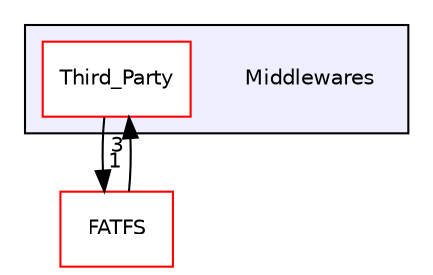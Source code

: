 digraph "/home/runner/work/SDcardBootloader/SDcardBootloader/bootloader/Middlewares" {
  compound=true
  node [ fontsize="10", fontname="Helvetica"];
  edge [ labelfontsize="10", labelfontname="Helvetica"];
  subgraph clusterdir_18d39804a75e1fcb1deadc3198692f5c {
    graph [ bgcolor="#eeeeff", pencolor="black", label="" URL="dir_18d39804a75e1fcb1deadc3198692f5c.html"];
    dir_18d39804a75e1fcb1deadc3198692f5c [shape=plaintext label="Middlewares"];
  dir_d908beb048a5c6f6b12f1f04de3a2254 [shape=box label="Third_Party" fillcolor="white" style="filled" color="red" URL="dir_d908beb048a5c6f6b12f1f04de3a2254.html"];
  }
  dir_ca60b63f767f5225bc4631228c3dc823 [shape=box label="FATFS" fillcolor="white" style="filled" color="red" URL="dir_ca60b63f767f5225bc4631228c3dc823.html"];
  dir_ca60b63f767f5225bc4631228c3dc823->dir_d908beb048a5c6f6b12f1f04de3a2254 [headlabel="3", labeldistance=1.5 headhref="dir_000029_000033.html"];
  dir_d908beb048a5c6f6b12f1f04de3a2254->dir_ca60b63f767f5225bc4631228c3dc823 [headlabel="1", labeldistance=1.5 headhref="dir_000033_000029.html"];
}
